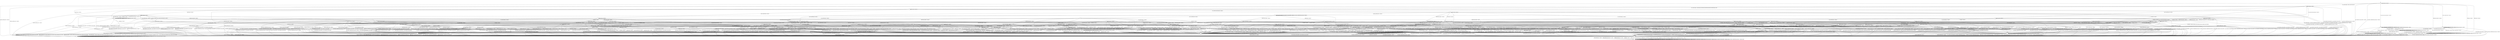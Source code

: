 digraph h13 {
s0 [label="s0"];
s1 [label="s1"];
s2 [label="s2"];
s6 [label="s6"];
s8 [label="s8"];
s25 [label="s25"];
s71 [label="s71"];
s3 [label="s3"];
s4 [label="s4"];
s7 [label="s7"];
s9 [label="s9"];
s10 [label="s10"];
s13 [label="s13"];
s15 [label="s15"];
s85 [label="s85"];
s5 [label="s5"];
s11 [label="s11"];
s16 [label="s16"];
s17 [label="s17"];
s18 [label="s18"];
s26 [label="s26"];
s29 [label="s29"];
s30 [label="s30"];
s57 [label="s57"];
s58 [label="s58"];
s72 [label="s72"];
s12 [label="s12"];
s14 [label="s14"];
s19 [label="s19"];
s21 [label="s21"];
s22 [label="s22"];
s27 [label="s27"];
s31 [label="s31"];
s33 [label="s33"];
s34 [label="s34"];
s35 [label="s35"];
s40 [label="s40"];
s59 [label="s59"];
s61 [label="s61"];
s62 [label="s62"];
s63 [label="s63"];
s73 [label="s73"];
s77 [label="s77"];
s84 [label="s84"];
s86 [label="s86"];
s20 [label="s20"];
s23 [label="s23"];
s24 [label="s24"];
s28 [label="s28"];
s32 [label="s32"];
s36 [label="s36"];
s38 [label="s38"];
s39 [label="s39"];
s41 [label="s41"];
s43 [label="s43"];
s44 [label="s44"];
s48 [label="s48"];
s49 [label="s49"];
s50 [label="s50"];
s60 [label="s60"];
s64 [label="s64"];
s67 [label="s67"];
s74 [label="s74"];
s75 [label="s75"];
s79 [label="s79"];
s80 [label="s80"];
s37 [label="s37"];
s42 [label="s42"];
s45 [label="s45"];
s51 [label="s51"];
s52 [label="s52"];
s53 [label="s53"];
s54 [label="s54"];
s55 [label="s55"];
s56 [label="s56"];
s65 [label="s65"];
s66 [label="s66"];
s70 [label="s70"];
s76 [label="s76"];
s78 [label="s78"];
s82 [label="s82"];
s46 [label="s46"];
s47 [label="s47"];
s68 [label="s68"];
s81 [label="s81"];
s83 [label="s83"];
s69 [label="s69"];
s0 -> s1 [label="RSA_CLIENT_HELLO / HELLO_VERIFY_REQUEST"];
s0 -> s2 [label="RSA_CLIENT_KEY_EXCHANGE / TIMEOUT"];
s0 -> s8 [label="CHANGE_CIPHER_SPEC / TIMEOUT"];
s0 -> s25 [label="FINISHED / TIMEOUT"];
s0 -> s0 [label="APPLICATION / TIMEOUT"];
s0 -> s25 [label="CERTIFICATE / TIMEOUT"];
s0 -> s71 [label="EMPTY_CERTIFICATE / TIMEOUT"];
s0 -> s25 [label="CERTIFICATE_VERIFY / TIMEOUT"];
s0 -> s6 [label="Alert(WARNING,CLOSE_NOTIFY) / TIMEOUT"];
s0 -> s6 [label="Alert(FATAL,UNEXPECTED_MESSAGE) / TIMEOUT"];
s1 -> s3 [label="RSA_CLIENT_HELLO / SERVER_HELLO,CERTIFICATE,CERTIFICATE_REQUEST,SERVER_HELLO_DONE"];
s1 -> s4 [label="RSA_CLIENT_KEY_EXCHANGE / TIMEOUT"];
s1 -> s8 [label="CHANGE_CIPHER_SPEC / TIMEOUT"];
s1 -> s13 [label="FINISHED / TIMEOUT"];
s1 -> s1 [label="APPLICATION / TIMEOUT"];
s1 -> s15 [label="CERTIFICATE / TIMEOUT"];
s1 -> s10 [label="EMPTY_CERTIFICATE / TIMEOUT"];
s1 -> s13 [label="CERTIFICATE_VERIFY / TIMEOUT"];
s1 -> s6 [label="Alert(WARNING,CLOSE_NOTIFY) / Alert(WARNING,CLOSE_NOTIFY)"];
s1 -> s6 [label="Alert(FATAL,UNEXPECTED_MESSAGE) / TIMEOUT"];
s2 -> s2 [label="RSA_CLIENT_HELLO / TIMEOUT"];
s2 -> s25 [label="RSA_CLIENT_KEY_EXCHANGE / TIMEOUT"];
s2 -> s9 [label="CHANGE_CIPHER_SPEC / TIMEOUT"];
s2 -> s2 [label="FINISHED / TIMEOUT"];
s2 -> s2 [label="APPLICATION / TIMEOUT"];
s2 -> s85 [label="CERTIFICATE / TIMEOUT"];
s2 -> s85 [label="EMPTY_CERTIFICATE / TIMEOUT"];
s2 -> s2 [label="CERTIFICATE_VERIFY / TIMEOUT"];
s2 -> s6 [label="Alert(WARNING,CLOSE_NOTIFY) / TIMEOUT"];
s2 -> s6 [label="Alert(FATAL,UNEXPECTED_MESSAGE) / TIMEOUT"];
s6 -> s7 [label="RSA_CLIENT_HELLO / TIMEOUT"];
s6 -> s7 [label="RSA_CLIENT_KEY_EXCHANGE / TIMEOUT"];
s6 -> s7 [label="CHANGE_CIPHER_SPEC / TIMEOUT"];
s6 -> s7 [label="FINISHED / TIMEOUT"];
s6 -> s7 [label="APPLICATION / TIMEOUT"];
s6 -> s7 [label="CERTIFICATE / TIMEOUT"];
s6 -> s7 [label="EMPTY_CERTIFICATE / TIMEOUT"];
s6 -> s7 [label="CERTIFICATE_VERIFY / TIMEOUT"];
s6 -> s7 [label="Alert(WARNING,CLOSE_NOTIFY) / TIMEOUT"];
s6 -> s7 [label="Alert(FATAL,UNEXPECTED_MESSAGE) / TIMEOUT"];
s8 -> s8 [label="RSA_CLIENT_HELLO / TIMEOUT"];
s8 -> s8 [label="RSA_CLIENT_KEY_EXCHANGE / TIMEOUT"];
s8 -> s8 [label="CHANGE_CIPHER_SPEC / TIMEOUT"];
s8 -> s8 [label="FINISHED / TIMEOUT"];
s8 -> s8 [label="APPLICATION / TIMEOUT"];
s8 -> s8 [label="CERTIFICATE / TIMEOUT"];
s8 -> s8 [label="EMPTY_CERTIFICATE / TIMEOUT"];
s8 -> s8 [label="CERTIFICATE_VERIFY / TIMEOUT"];
s8 -> s8 [label="Alert(WARNING,CLOSE_NOTIFY) / TIMEOUT"];
s8 -> s8 [label="Alert(FATAL,UNEXPECTED_MESSAGE) / TIMEOUT"];
s25 -> s25 [label="RSA_CLIENT_HELLO / TIMEOUT"];
s25 -> s25 [label="RSA_CLIENT_KEY_EXCHANGE / TIMEOUT"];
s25 -> s8 [label="CHANGE_CIPHER_SPEC / TIMEOUT"];
s25 -> s25 [label="FINISHED / TIMEOUT"];
s25 -> s25 [label="APPLICATION / TIMEOUT"];
s25 -> s25 [label="CERTIFICATE / TIMEOUT"];
s25 -> s25 [label="EMPTY_CERTIFICATE / TIMEOUT"];
s25 -> s25 [label="CERTIFICATE_VERIFY / TIMEOUT"];
s25 -> s6 [label="Alert(WARNING,CLOSE_NOTIFY) / TIMEOUT"];
s25 -> s6 [label="Alert(FATAL,UNEXPECTED_MESSAGE) / TIMEOUT"];
s71 -> s85 [label="RSA_CLIENT_HELLO / TIMEOUT"];
s71 -> s85 [label="RSA_CLIENT_KEY_EXCHANGE / TIMEOUT"];
s71 -> s9 [label="CHANGE_CIPHER_SPEC / TIMEOUT"];
s71 -> s71 [label="FINISHED / TIMEOUT"];
s71 -> s71 [label="APPLICATION / TIMEOUT"];
s71 -> s25 [label="CERTIFICATE / TIMEOUT"];
s71 -> s25 [label="EMPTY_CERTIFICATE / TIMEOUT"];
s71 -> s71 [label="CERTIFICATE_VERIFY / TIMEOUT"];
s71 -> s6 [label="Alert(WARNING,CLOSE_NOTIFY) / TIMEOUT"];
s71 -> s6 [label="Alert(FATAL,UNEXPECTED_MESSAGE) / TIMEOUT"];
s3 -> s6 [label="RSA_CLIENT_HELLO / Alert(FATAL,UNEXPECTED_MESSAGE)"];
s3 -> s16 [label="RSA_CLIENT_KEY_EXCHANGE / TIMEOUT"];
s3 -> s8 [label="CHANGE_CIPHER_SPEC / TIMEOUT"];
s3 -> s13 [label="FINISHED / TIMEOUT"];
s3 -> s3 [label="APPLICATION / TIMEOUT"];
s3 -> s72 [label="CERTIFICATE / TIMEOUT"];
s3 -> s11 [label="EMPTY_CERTIFICATE / TIMEOUT"];
s3 -> s13 [label="CERTIFICATE_VERIFY / TIMEOUT"];
s3 -> s6 [label="Alert(WARNING,CLOSE_NOTIFY) / Alert(WARNING,CLOSE_NOTIFY)"];
s3 -> s6 [label="Alert(FATAL,UNEXPECTED_MESSAGE) / TIMEOUT"];
s4 -> s17 [label="RSA_CLIENT_HELLO / TIMEOUT"];
s4 -> s13 [label="RSA_CLIENT_KEY_EXCHANGE / TIMEOUT"];
s4 -> s5 [label="CHANGE_CIPHER_SPEC / TIMEOUT"];
s4 -> s29 [label="FINISHED / TIMEOUT"];
s4 -> s4 [label="APPLICATION / TIMEOUT"];
s4 -> s26 [label="CERTIFICATE / TIMEOUT"];
s4 -> s26 [label="EMPTY_CERTIFICATE / TIMEOUT"];
s4 -> s57 [label="CERTIFICATE_VERIFY / TIMEOUT"];
s4 -> s6 [label="Alert(WARNING,CLOSE_NOTIFY) / Alert(WARNING,CLOSE_NOTIFY)"];
s4 -> s6 [label="Alert(FATAL,UNEXPECTED_MESSAGE) / TIMEOUT"];
s7 -> s7 [label="RSA_CLIENT_HELLO / SOCKET_CLOSED"];
s7 -> s7 [label="RSA_CLIENT_KEY_EXCHANGE / SOCKET_CLOSED"];
s7 -> s7 [label="CHANGE_CIPHER_SPEC / SOCKET_CLOSED"];
s7 -> s7 [label="FINISHED / SOCKET_CLOSED"];
s7 -> s7 [label="APPLICATION / SOCKET_CLOSED"];
s7 -> s7 [label="CERTIFICATE / SOCKET_CLOSED"];
s7 -> s7 [label="EMPTY_CERTIFICATE / SOCKET_CLOSED"];
s7 -> s7 [label="CERTIFICATE_VERIFY / SOCKET_CLOSED"];
s7 -> s7 [label="Alert(WARNING,CLOSE_NOTIFY) / SOCKET_CLOSED"];
s7 -> s7 [label="Alert(FATAL,UNEXPECTED_MESSAGE) / SOCKET_CLOSED"];
s9 -> s6 [label="RSA_CLIENT_HELLO / TIMEOUT"];
s9 -> s6 [label="RSA_CLIENT_KEY_EXCHANGE / TIMEOUT"];
s9 -> s8 [label="CHANGE_CIPHER_SPEC / TIMEOUT"];
s9 -> s6 [label="FINISHED / TIMEOUT"];
s9 -> s9 [label="APPLICATION / TIMEOUT"];
s9 -> s6 [label="CERTIFICATE / TIMEOUT"];
s9 -> s6 [label="EMPTY_CERTIFICATE / TIMEOUT"];
s9 -> s6 [label="CERTIFICATE_VERIFY / TIMEOUT"];
s9 -> s9 [label="Alert(WARNING,CLOSE_NOTIFY) / TIMEOUT"];
s9 -> s9 [label="Alert(FATAL,UNEXPECTED_MESSAGE) / TIMEOUT"];
s10 -> s18 [label="RSA_CLIENT_HELLO / TIMEOUT"];
s10 -> s26 [label="RSA_CLIENT_KEY_EXCHANGE / TIMEOUT"];
s10 -> s5 [label="CHANGE_CIPHER_SPEC / TIMEOUT"];
s10 -> s30 [label="FINISHED / TIMEOUT"];
s10 -> s10 [label="APPLICATION / TIMEOUT"];
s10 -> s13 [label="CERTIFICATE / TIMEOUT"];
s10 -> s13 [label="EMPTY_CERTIFICATE / TIMEOUT"];
s10 -> s58 [label="CERTIFICATE_VERIFY / TIMEOUT"];
s10 -> s6 [label="Alert(WARNING,CLOSE_NOTIFY) / Alert(WARNING,CLOSE_NOTIFY)"];
s10 -> s6 [label="Alert(FATAL,UNEXPECTED_MESSAGE) / TIMEOUT"];
s13 -> s13 [label="RSA_CLIENT_HELLO / TIMEOUT"];
s13 -> s13 [label="RSA_CLIENT_KEY_EXCHANGE / TIMEOUT"];
s13 -> s8 [label="CHANGE_CIPHER_SPEC / TIMEOUT"];
s13 -> s13 [label="FINISHED / TIMEOUT"];
s13 -> s13 [label="APPLICATION / TIMEOUT"];
s13 -> s13 [label="CERTIFICATE / TIMEOUT"];
s13 -> s13 [label="EMPTY_CERTIFICATE / TIMEOUT"];
s13 -> s13 [label="CERTIFICATE_VERIFY / TIMEOUT"];
s13 -> s6 [label="Alert(WARNING,CLOSE_NOTIFY) / Alert(WARNING,CLOSE_NOTIFY)"];
s13 -> s6 [label="Alert(FATAL,UNEXPECTED_MESSAGE) / TIMEOUT"];
s15 -> s15 [label="RSA_CLIENT_HELLO / TIMEOUT"];
s15 -> s72 [label="RSA_CLIENT_KEY_EXCHANGE / TIMEOUT"];
s15 -> s8 [label="CHANGE_CIPHER_SPEC / TIMEOUT"];
s15 -> s15 [label="FINISHED / TIMEOUT"];
s15 -> s15 [label="APPLICATION / TIMEOUT"];
s15 -> s13 [label="CERTIFICATE / TIMEOUT"];
s15 -> s13 [label="EMPTY_CERTIFICATE / TIMEOUT"];
s15 -> s58 [label="CERTIFICATE_VERIFY / TIMEOUT"];
s15 -> s6 [label="Alert(WARNING,CLOSE_NOTIFY) / Alert(WARNING,CLOSE_NOTIFY)"];
s15 -> s6 [label="Alert(FATAL,UNEXPECTED_MESSAGE) / TIMEOUT"];
s85 -> s85 [label="RSA_CLIENT_HELLO / TIMEOUT"];
s85 -> s25 [label="RSA_CLIENT_KEY_EXCHANGE / TIMEOUT"];
s85 -> s9 [label="CHANGE_CIPHER_SPEC / TIMEOUT"];
s85 -> s85 [label="FINISHED / TIMEOUT"];
s85 -> s85 [label="APPLICATION / TIMEOUT"];
s85 -> s25 [label="CERTIFICATE / TIMEOUT"];
s85 -> s25 [label="EMPTY_CERTIFICATE / TIMEOUT"];
s85 -> s85 [label="CERTIFICATE_VERIFY / TIMEOUT"];
s85 -> s6 [label="Alert(WARNING,CLOSE_NOTIFY) / TIMEOUT"];
s85 -> s6 [label="Alert(FATAL,UNEXPECTED_MESSAGE) / TIMEOUT"];
s5 -> s6 [label="RSA_CLIENT_HELLO / Alert(FATAL,UNEXPECTED_MESSAGE)"];
s5 -> s6 [label="RSA_CLIENT_KEY_EXCHANGE / Alert(FATAL,UNEXPECTED_MESSAGE)"];
s5 -> s8 [label="CHANGE_CIPHER_SPEC / TIMEOUT"];
s5 -> s6 [label="FINISHED / Alert(FATAL,UNEXPECTED_MESSAGE)"];
s5 -> s5 [label="APPLICATION / TIMEOUT"];
s5 -> s6 [label="CERTIFICATE / Alert(FATAL,UNEXPECTED_MESSAGE)"];
s5 -> s6 [label="EMPTY_CERTIFICATE / Alert(FATAL,UNEXPECTED_MESSAGE)"];
s5 -> s6 [label="CERTIFICATE_VERIFY / Alert(FATAL,UNEXPECTED_MESSAGE)"];
s5 -> s5 [label="Alert(WARNING,CLOSE_NOTIFY) / TIMEOUT"];
s5 -> s5 [label="Alert(FATAL,UNEXPECTED_MESSAGE) / TIMEOUT"];
s11 -> s19 [label="RSA_CLIENT_HELLO / TIMEOUT"];
s11 -> s14 [label="RSA_CLIENT_KEY_EXCHANGE / TIMEOUT"];
s11 -> s12 [label="CHANGE_CIPHER_SPEC / TIMEOUT"];
s11 -> s31 [label="FINISHED / TIMEOUT"];
s11 -> s11 [label="APPLICATION / TIMEOUT"];
s11 -> s13 [label="CERTIFICATE / TIMEOUT"];
s11 -> s13 [label="EMPTY_CERTIFICATE / TIMEOUT"];
s11 -> s59 [label="CERTIFICATE_VERIFY / TIMEOUT"];
s11 -> s6 [label="Alert(WARNING,CLOSE_NOTIFY) / Alert(WARNING,CLOSE_NOTIFY)"];
s11 -> s6 [label="Alert(FATAL,UNEXPECTED_MESSAGE) / TIMEOUT"];
s16 -> s17 [label="RSA_CLIENT_HELLO / TIMEOUT"];
s16 -> s13 [label="RSA_CLIENT_KEY_EXCHANGE / TIMEOUT"];
s16 -> s21 [label="CHANGE_CIPHER_SPEC / TIMEOUT"];
s16 -> s29 [label="FINISHED / TIMEOUT"];
s16 -> s16 [label="APPLICATION / TIMEOUT"];
s16 -> s33 [label="CERTIFICATE / TIMEOUT"];
s16 -> s14 [label="EMPTY_CERTIFICATE / TIMEOUT"];
s16 -> s22 [label="CERTIFICATE_VERIFY / TIMEOUT"];
s16 -> s6 [label="Alert(WARNING,CLOSE_NOTIFY) / Alert(WARNING,CLOSE_NOTIFY)"];
s16 -> s6 [label="Alert(FATAL,UNEXPECTED_MESSAGE) / TIMEOUT"];
s17 -> s13 [label="RSA_CLIENT_HELLO / TIMEOUT"];
s17 -> s13 [label="RSA_CLIENT_KEY_EXCHANGE / TIMEOUT"];
s17 -> s5 [label="CHANGE_CIPHER_SPEC / TIMEOUT"];
s17 -> s34 [label="FINISHED / TIMEOUT"];
s17 -> s17 [label="APPLICATION / TIMEOUT"];
s17 -> s27 [label="CERTIFICATE / TIMEOUT"];
s17 -> s27 [label="EMPTY_CERTIFICATE / TIMEOUT"];
s17 -> s77 [label="CERTIFICATE_VERIFY / TIMEOUT"];
s17 -> s6 [label="Alert(WARNING,CLOSE_NOTIFY) / Alert(WARNING,CLOSE_NOTIFY)"];
s17 -> s6 [label="Alert(FATAL,UNEXPECTED_MESSAGE) / TIMEOUT"];
s18 -> s13 [label="RSA_CLIENT_HELLO / TIMEOUT"];
s18 -> s27 [label="RSA_CLIENT_KEY_EXCHANGE / TIMEOUT"];
s18 -> s5 [label="CHANGE_CIPHER_SPEC / TIMEOUT"];
s18 -> s35 [label="FINISHED / TIMEOUT"];
s18 -> s18 [label="APPLICATION / TIMEOUT"];
s18 -> s13 [label="CERTIFICATE / TIMEOUT"];
s18 -> s13 [label="EMPTY_CERTIFICATE / TIMEOUT"];
s18 -> s73 [label="CERTIFICATE_VERIFY / TIMEOUT"];
s18 -> s6 [label="Alert(WARNING,CLOSE_NOTIFY) / Alert(WARNING,CLOSE_NOTIFY)"];
s18 -> s6 [label="Alert(FATAL,UNEXPECTED_MESSAGE) / TIMEOUT"];
s26 -> s27 [label="RSA_CLIENT_HELLO / TIMEOUT"];
s26 -> s13 [label="RSA_CLIENT_KEY_EXCHANGE / TIMEOUT"];
s26 -> s5 [label="CHANGE_CIPHER_SPEC / TIMEOUT"];
s26 -> s40 [label="FINISHED / TIMEOUT"];
s26 -> s26 [label="APPLICATION / TIMEOUT"];
s26 -> s13 [label="CERTIFICATE / TIMEOUT"];
s26 -> s13 [label="EMPTY_CERTIFICATE / TIMEOUT"];
s26 -> s61 [label="CERTIFICATE_VERIFY / TIMEOUT"];
s26 -> s6 [label="Alert(WARNING,CLOSE_NOTIFY) / Alert(WARNING,CLOSE_NOTIFY)"];
s26 -> s6 [label="Alert(FATAL,UNEXPECTED_MESSAGE) / TIMEOUT"];
s29 -> s34 [label="RSA_CLIENT_HELLO / TIMEOUT"];
s29 -> s13 [label="RSA_CLIENT_KEY_EXCHANGE / TIMEOUT"];
s29 -> s5 [label="CHANGE_CIPHER_SPEC / TIMEOUT"];
s29 -> s13 [label="FINISHED / TIMEOUT"];
s29 -> s29 [label="APPLICATION / TIMEOUT"];
s29 -> s40 [label="CERTIFICATE / TIMEOUT"];
s29 -> s40 [label="EMPTY_CERTIFICATE / TIMEOUT"];
s29 -> s62 [label="CERTIFICATE_VERIFY / TIMEOUT"];
s29 -> s6 [label="Alert(WARNING,CLOSE_NOTIFY) / Alert(WARNING,CLOSE_NOTIFY)"];
s29 -> s6 [label="Alert(FATAL,UNEXPECTED_MESSAGE) / TIMEOUT"];
s30 -> s35 [label="RSA_CLIENT_HELLO / TIMEOUT"];
s30 -> s40 [label="RSA_CLIENT_KEY_EXCHANGE / TIMEOUT"];
s30 -> s5 [label="CHANGE_CIPHER_SPEC / TIMEOUT"];
s30 -> s13 [label="FINISHED / TIMEOUT"];
s30 -> s30 [label="APPLICATION / TIMEOUT"];
s30 -> s13 [label="CERTIFICATE / TIMEOUT"];
s30 -> s13 [label="EMPTY_CERTIFICATE / TIMEOUT"];
s30 -> s63 [label="CERTIFICATE_VERIFY / TIMEOUT"];
s30 -> s6 [label="Alert(WARNING,CLOSE_NOTIFY) / Alert(WARNING,CLOSE_NOTIFY)"];
s30 -> s6 [label="Alert(FATAL,UNEXPECTED_MESSAGE) / TIMEOUT"];
s57 -> s77 [label="RSA_CLIENT_HELLO / TIMEOUT"];
s57 -> s13 [label="RSA_CLIENT_KEY_EXCHANGE / TIMEOUT"];
s57 -> s5 [label="CHANGE_CIPHER_SPEC / TIMEOUT"];
s57 -> s62 [label="FINISHED / TIMEOUT"];
s57 -> s57 [label="APPLICATION / TIMEOUT"];
s57 -> s61 [label="CERTIFICATE / TIMEOUT"];
s57 -> s61 [label="EMPTY_CERTIFICATE / TIMEOUT"];
s57 -> s13 [label="CERTIFICATE_VERIFY / TIMEOUT"];
s57 -> s6 [label="Alert(WARNING,CLOSE_NOTIFY) / Alert(WARNING,CLOSE_NOTIFY)"];
s57 -> s6 [label="Alert(FATAL,UNEXPECTED_MESSAGE) / TIMEOUT"];
s58 -> s73 [label="RSA_CLIENT_HELLO / TIMEOUT"];
s58 -> s61 [label="RSA_CLIENT_KEY_EXCHANGE / TIMEOUT"];
s58 -> s5 [label="CHANGE_CIPHER_SPEC / TIMEOUT"];
s58 -> s63 [label="FINISHED / TIMEOUT"];
s58 -> s58 [label="APPLICATION / TIMEOUT"];
s58 -> s13 [label="CERTIFICATE / TIMEOUT"];
s58 -> s13 [label="EMPTY_CERTIFICATE / TIMEOUT"];
s58 -> s13 [label="CERTIFICATE_VERIFY / TIMEOUT"];
s58 -> s6 [label="Alert(WARNING,CLOSE_NOTIFY) / Alert(WARNING,CLOSE_NOTIFY)"];
s58 -> s6 [label="Alert(FATAL,UNEXPECTED_MESSAGE) / TIMEOUT"];
s72 -> s15 [label="RSA_CLIENT_HELLO / TIMEOUT"];
s72 -> s84 [label="RSA_CLIENT_KEY_EXCHANGE / TIMEOUT"];
s72 -> s8 [label="CHANGE_CIPHER_SPEC / TIMEOUT"];
s72 -> s15 [label="FINISHED / TIMEOUT"];
s72 -> s72 [label="APPLICATION / TIMEOUT"];
s72 -> s13 [label="CERTIFICATE / TIMEOUT"];
s72 -> s13 [label="EMPTY_CERTIFICATE / TIMEOUT"];
s72 -> s86 [label="CERTIFICATE_VERIFY / TIMEOUT"];
s72 -> s6 [label="Alert(WARNING,CLOSE_NOTIFY) / Alert(WARNING,CLOSE_NOTIFY)"];
s72 -> s6 [label="Alert(FATAL,UNEXPECTED_MESSAGE) / TIMEOUT"];
s12 -> s6 [label="RSA_CLIENT_HELLO / Alert(FATAL,BAD_CERTIFICATE)"];
s12 -> s6 [label="RSA_CLIENT_KEY_EXCHANGE / Alert(FATAL,BAD_CERTIFICATE)"];
s12 -> s8 [label="CHANGE_CIPHER_SPEC / TIMEOUT"];
s12 -> s6 [label="FINISHED / Alert(FATAL,BAD_CERTIFICATE)"];
s12 -> s12 [label="APPLICATION / TIMEOUT"];
s12 -> s6 [label="CERTIFICATE / Alert(FATAL,BAD_CERTIFICATE)"];
s12 -> s6 [label="EMPTY_CERTIFICATE / Alert(FATAL,BAD_CERTIFICATE)"];
s12 -> s6 [label="CERTIFICATE_VERIFY / Alert(FATAL,BAD_CERTIFICATE)"];
s12 -> s12 [label="Alert(WARNING,CLOSE_NOTIFY) / TIMEOUT"];
s12 -> s12 [label="Alert(FATAL,UNEXPECTED_MESSAGE) / TIMEOUT"];
s14 -> s20 [label="RSA_CLIENT_HELLO / TIMEOUT"];
s14 -> s13 [label="RSA_CLIENT_KEY_EXCHANGE / TIMEOUT"];
s14 -> s12 [label="CHANGE_CIPHER_SPEC / TIMEOUT"];
s14 -> s32 [label="FINISHED / TIMEOUT"];
s14 -> s14 [label="APPLICATION / TIMEOUT"];
s14 -> s13 [label="CERTIFICATE / TIMEOUT"];
s14 -> s13 [label="EMPTY_CERTIFICATE / TIMEOUT"];
s14 -> s60 [label="CERTIFICATE_VERIFY / TIMEOUT"];
s14 -> s6 [label="Alert(WARNING,CLOSE_NOTIFY) / Alert(WARNING,CLOSE_NOTIFY)"];
s14 -> s6 [label="Alert(FATAL,UNEXPECTED_MESSAGE) / TIMEOUT"];
s19 -> s13 [label="RSA_CLIENT_HELLO / TIMEOUT"];
s19 -> s20 [label="RSA_CLIENT_KEY_EXCHANGE / TIMEOUT"];
s19 -> s12 [label="CHANGE_CIPHER_SPEC / TIMEOUT"];
s19 -> s36 [label="FINISHED / TIMEOUT"];
s19 -> s19 [label="APPLICATION / TIMEOUT"];
s19 -> s13 [label="CERTIFICATE / TIMEOUT"];
s19 -> s13 [label="EMPTY_CERTIFICATE / TIMEOUT"];
s19 -> s74 [label="CERTIFICATE_VERIFY / TIMEOUT"];
s19 -> s6 [label="Alert(WARNING,CLOSE_NOTIFY) / Alert(WARNING,CLOSE_NOTIFY)"];
s19 -> s6 [label="Alert(FATAL,UNEXPECTED_MESSAGE) / TIMEOUT"];
s21 -> s48 [label="RSA_CLIENT_HELLO / TIMEOUT"];
s21 -> s13 [label="RSA_CLIENT_KEY_EXCHANGE / TIMEOUT"];
s21 -> s8 [label="CHANGE_CIPHER_SPEC / TIMEOUT"];
s21 -> s23 [label="FINISHED / CHANGE_CIPHER_SPEC,FINISHED,CHANGE_CIPHER_SPEC,FINISHED"];
s21 -> s21 [label="APPLICATION / TIMEOUT"];
s21 -> s38 [label="CERTIFICATE / TIMEOUT"];
s21 -> s49 [label="EMPTY_CERTIFICATE / TIMEOUT"];
s21 -> s50 [label="CERTIFICATE_VERIFY / TIMEOUT"];
s21 -> s21 [label="Alert(WARNING,CLOSE_NOTIFY) / TIMEOUT"];
s21 -> s21 [label="Alert(FATAL,UNEXPECTED_MESSAGE) / TIMEOUT"];
s22 -> s22 [label="RSA_CLIENT_HELLO / TIMEOUT"];
s22 -> s13 [label="RSA_CLIENT_KEY_EXCHANGE / TIMEOUT"];
s22 -> s24 [label="CHANGE_CIPHER_SPEC / TIMEOUT"];
s22 -> s39 [label="FINISHED / TIMEOUT"];
s22 -> s22 [label="APPLICATION / TIMEOUT"];
s22 -> s28 [label="CERTIFICATE / TIMEOUT"];
s22 -> s28 [label="EMPTY_CERTIFICATE / TIMEOUT"];
s22 -> s13 [label="CERTIFICATE_VERIFY / TIMEOUT"];
s22 -> s6 [label="Alert(WARNING,CLOSE_NOTIFY) / Alert(WARNING,CLOSE_NOTIFY)"];
s22 -> s6 [label="Alert(FATAL,UNEXPECTED_MESSAGE) / TIMEOUT"];
s27 -> s13 [label="RSA_CLIENT_HELLO / TIMEOUT"];
s27 -> s13 [label="RSA_CLIENT_KEY_EXCHANGE / TIMEOUT"];
s27 -> s5 [label="CHANGE_CIPHER_SPEC / TIMEOUT"];
s27 -> s41 [label="FINISHED / TIMEOUT"];
s27 -> s27 [label="APPLICATION / TIMEOUT"];
s27 -> s13 [label="CERTIFICATE / TIMEOUT"];
s27 -> s13 [label="EMPTY_CERTIFICATE / TIMEOUT"];
s27 -> s79 [label="CERTIFICATE_VERIFY / TIMEOUT"];
s27 -> s6 [label="Alert(WARNING,CLOSE_NOTIFY) / Alert(WARNING,CLOSE_NOTIFY)"];
s27 -> s6 [label="Alert(FATAL,UNEXPECTED_MESSAGE) / TIMEOUT"];
s31 -> s36 [label="RSA_CLIENT_HELLO / TIMEOUT"];
s31 -> s32 [label="RSA_CLIENT_KEY_EXCHANGE / TIMEOUT"];
s31 -> s12 [label="CHANGE_CIPHER_SPEC / TIMEOUT"];
s31 -> s13 [label="FINISHED / TIMEOUT"];
s31 -> s31 [label="APPLICATION / TIMEOUT"];
s31 -> s13 [label="CERTIFICATE / TIMEOUT"];
s31 -> s13 [label="EMPTY_CERTIFICATE / TIMEOUT"];
s31 -> s64 [label="CERTIFICATE_VERIFY / TIMEOUT"];
s31 -> s6 [label="Alert(WARNING,CLOSE_NOTIFY) / Alert(WARNING,CLOSE_NOTIFY)"];
s31 -> s6 [label="Alert(FATAL,UNEXPECTED_MESSAGE) / TIMEOUT"];
s33 -> s27 [label="RSA_CLIENT_HELLO / TIMEOUT"];
s33 -> s13 [label="RSA_CLIENT_KEY_EXCHANGE / TIMEOUT"];
s33 -> s43 [label="CHANGE_CIPHER_SPEC / TIMEOUT"];
s33 -> s40 [label="FINISHED / TIMEOUT"];
s33 -> s33 [label="APPLICATION / TIMEOUT"];
s33 -> s13 [label="CERTIFICATE / TIMEOUT"];
s33 -> s13 [label="EMPTY_CERTIFICATE / TIMEOUT"];
s33 -> s44 [label="CERTIFICATE_VERIFY / TIMEOUT"];
s33 -> s6 [label="Alert(WARNING,CLOSE_NOTIFY) / Alert(WARNING,CLOSE_NOTIFY)"];
s33 -> s6 [label="Alert(FATAL,UNEXPECTED_MESSAGE) / TIMEOUT"];
s34 -> s13 [label="RSA_CLIENT_HELLO / TIMEOUT"];
s34 -> s13 [label="RSA_CLIENT_KEY_EXCHANGE / TIMEOUT"];
s34 -> s5 [label="CHANGE_CIPHER_SPEC / TIMEOUT"];
s34 -> s13 [label="FINISHED / TIMEOUT"];
s34 -> s34 [label="APPLICATION / TIMEOUT"];
s34 -> s41 [label="CERTIFICATE / TIMEOUT"];
s34 -> s41 [label="EMPTY_CERTIFICATE / TIMEOUT"];
s34 -> s80 [label="CERTIFICATE_VERIFY / TIMEOUT"];
s34 -> s6 [label="Alert(WARNING,CLOSE_NOTIFY) / Alert(WARNING,CLOSE_NOTIFY)"];
s34 -> s6 [label="Alert(FATAL,UNEXPECTED_MESSAGE) / TIMEOUT"];
s35 -> s13 [label="RSA_CLIENT_HELLO / TIMEOUT"];
s35 -> s41 [label="RSA_CLIENT_KEY_EXCHANGE / TIMEOUT"];
s35 -> s5 [label="CHANGE_CIPHER_SPEC / TIMEOUT"];
s35 -> s13 [label="FINISHED / TIMEOUT"];
s35 -> s35 [label="APPLICATION / TIMEOUT"];
s35 -> s13 [label="CERTIFICATE / TIMEOUT"];
s35 -> s13 [label="EMPTY_CERTIFICATE / TIMEOUT"];
s35 -> s75 [label="CERTIFICATE_VERIFY / TIMEOUT"];
s35 -> s6 [label="Alert(WARNING,CLOSE_NOTIFY) / Alert(WARNING,CLOSE_NOTIFY)"];
s35 -> s6 [label="Alert(FATAL,UNEXPECTED_MESSAGE) / TIMEOUT"];
s40 -> s41 [label="RSA_CLIENT_HELLO / TIMEOUT"];
s40 -> s13 [label="RSA_CLIENT_KEY_EXCHANGE / TIMEOUT"];
s40 -> s5 [label="CHANGE_CIPHER_SPEC / TIMEOUT"];
s40 -> s13 [label="FINISHED / TIMEOUT"];
s40 -> s40 [label="APPLICATION / TIMEOUT"];
s40 -> s13 [label="CERTIFICATE / TIMEOUT"];
s40 -> s13 [label="EMPTY_CERTIFICATE / TIMEOUT"];
s40 -> s67 [label="CERTIFICATE_VERIFY / TIMEOUT"];
s40 -> s6 [label="Alert(WARNING,CLOSE_NOTIFY) / Alert(WARNING,CLOSE_NOTIFY)"];
s40 -> s6 [label="Alert(FATAL,UNEXPECTED_MESSAGE) / TIMEOUT"];
s59 -> s74 [label="RSA_CLIENT_HELLO / TIMEOUT"];
s59 -> s60 [label="RSA_CLIENT_KEY_EXCHANGE / TIMEOUT"];
s59 -> s12 [label="CHANGE_CIPHER_SPEC / TIMEOUT"];
s59 -> s64 [label="FINISHED / TIMEOUT"];
s59 -> s59 [label="APPLICATION / TIMEOUT"];
s59 -> s13 [label="CERTIFICATE / TIMEOUT"];
s59 -> s13 [label="EMPTY_CERTIFICATE / TIMEOUT"];
s59 -> s13 [label="CERTIFICATE_VERIFY / TIMEOUT"];
s59 -> s6 [label="Alert(WARNING,CLOSE_NOTIFY) / Alert(WARNING,CLOSE_NOTIFY)"];
s59 -> s6 [label="Alert(FATAL,UNEXPECTED_MESSAGE) / TIMEOUT"];
s61 -> s79 [label="RSA_CLIENT_HELLO / TIMEOUT"];
s61 -> s13 [label="RSA_CLIENT_KEY_EXCHANGE / TIMEOUT"];
s61 -> s5 [label="CHANGE_CIPHER_SPEC / TIMEOUT"];
s61 -> s67 [label="FINISHED / TIMEOUT"];
s61 -> s61 [label="APPLICATION / TIMEOUT"];
s61 -> s13 [label="CERTIFICATE / TIMEOUT"];
s61 -> s13 [label="EMPTY_CERTIFICATE / TIMEOUT"];
s61 -> s13 [label="CERTIFICATE_VERIFY / TIMEOUT"];
s61 -> s6 [label="Alert(WARNING,CLOSE_NOTIFY) / Alert(WARNING,CLOSE_NOTIFY)"];
s61 -> s6 [label="Alert(FATAL,UNEXPECTED_MESSAGE) / TIMEOUT"];
s62 -> s80 [label="RSA_CLIENT_HELLO / TIMEOUT"];
s62 -> s13 [label="RSA_CLIENT_KEY_EXCHANGE / TIMEOUT"];
s62 -> s5 [label="CHANGE_CIPHER_SPEC / TIMEOUT"];
s62 -> s13 [label="FINISHED / TIMEOUT"];
s62 -> s62 [label="APPLICATION / TIMEOUT"];
s62 -> s67 [label="CERTIFICATE / TIMEOUT"];
s62 -> s67 [label="EMPTY_CERTIFICATE / TIMEOUT"];
s62 -> s13 [label="CERTIFICATE_VERIFY / TIMEOUT"];
s62 -> s6 [label="Alert(WARNING,CLOSE_NOTIFY) / Alert(WARNING,CLOSE_NOTIFY)"];
s62 -> s6 [label="Alert(FATAL,UNEXPECTED_MESSAGE) / TIMEOUT"];
s63 -> s75 [label="RSA_CLIENT_HELLO / TIMEOUT"];
s63 -> s67 [label="RSA_CLIENT_KEY_EXCHANGE / TIMEOUT"];
s63 -> s5 [label="CHANGE_CIPHER_SPEC / TIMEOUT"];
s63 -> s13 [label="FINISHED / TIMEOUT"];
s63 -> s63 [label="APPLICATION / TIMEOUT"];
s63 -> s13 [label="CERTIFICATE / TIMEOUT"];
s63 -> s13 [label="EMPTY_CERTIFICATE / TIMEOUT"];
s63 -> s13 [label="CERTIFICATE_VERIFY / TIMEOUT"];
s63 -> s6 [label="Alert(WARNING,CLOSE_NOTIFY) / Alert(WARNING,CLOSE_NOTIFY)"];
s63 -> s6 [label="Alert(FATAL,UNEXPECTED_MESSAGE) / TIMEOUT"];
s73 -> s13 [label="RSA_CLIENT_HELLO / TIMEOUT"];
s73 -> s79 [label="RSA_CLIENT_KEY_EXCHANGE / TIMEOUT"];
s73 -> s5 [label="CHANGE_CIPHER_SPEC / TIMEOUT"];
s73 -> s75 [label="FINISHED / TIMEOUT"];
s73 -> s73 [label="APPLICATION / TIMEOUT"];
s73 -> s13 [label="CERTIFICATE / TIMEOUT"];
s73 -> s13 [label="EMPTY_CERTIFICATE / TIMEOUT"];
s73 -> s13 [label="CERTIFICATE_VERIFY / TIMEOUT"];
s73 -> s6 [label="Alert(WARNING,CLOSE_NOTIFY) / Alert(WARNING,CLOSE_NOTIFY)"];
s73 -> s6 [label="Alert(FATAL,UNEXPECTED_MESSAGE) / TIMEOUT"];
s77 -> s13 [label="RSA_CLIENT_HELLO / TIMEOUT"];
s77 -> s13 [label="RSA_CLIENT_KEY_EXCHANGE / TIMEOUT"];
s77 -> s5 [label="CHANGE_CIPHER_SPEC / TIMEOUT"];
s77 -> s80 [label="FINISHED / TIMEOUT"];
s77 -> s77 [label="APPLICATION / TIMEOUT"];
s77 -> s79 [label="CERTIFICATE / TIMEOUT"];
s77 -> s79 [label="EMPTY_CERTIFICATE / TIMEOUT"];
s77 -> s13 [label="CERTIFICATE_VERIFY / TIMEOUT"];
s77 -> s6 [label="Alert(WARNING,CLOSE_NOTIFY) / Alert(WARNING,CLOSE_NOTIFY)"];
s77 -> s6 [label="Alert(FATAL,UNEXPECTED_MESSAGE) / TIMEOUT"];
s84 -> s72 [label="RSA_CLIENT_HELLO / TIMEOUT"];
s84 -> s13 [label="RSA_CLIENT_KEY_EXCHANGE / TIMEOUT"];
s84 -> s8 [label="CHANGE_CIPHER_SPEC / TIMEOUT"];
s84 -> s72 [label="FINISHED / TIMEOUT"];
s84 -> s84 [label="APPLICATION / TIMEOUT"];
s84 -> s13 [label="CERTIFICATE / TIMEOUT"];
s84 -> s13 [label="EMPTY_CERTIFICATE / TIMEOUT"];
s84 -> s44 [label="CERTIFICATE_VERIFY / TIMEOUT"];
s84 -> s6 [label="Alert(WARNING,CLOSE_NOTIFY) / Alert(WARNING,CLOSE_NOTIFY)"];
s84 -> s6 [label="Alert(FATAL,UNEXPECTED_MESSAGE) / TIMEOUT"];
s86 -> s73 [label="RSA_CLIENT_HELLO / TIMEOUT"];
s86 -> s44 [label="RSA_CLIENT_KEY_EXCHANGE / TIMEOUT"];
s86 -> s5 [label="CHANGE_CIPHER_SPEC / TIMEOUT"];
s86 -> s63 [label="FINISHED / TIMEOUT"];
s86 -> s86 [label="APPLICATION / TIMEOUT"];
s86 -> s13 [label="CERTIFICATE / TIMEOUT"];
s86 -> s13 [label="EMPTY_CERTIFICATE / TIMEOUT"];
s86 -> s13 [label="CERTIFICATE_VERIFY / TIMEOUT"];
s86 -> s6 [label="Alert(WARNING,CLOSE_NOTIFY) / Alert(WARNING,CLOSE_NOTIFY)"];
s86 -> s6 [label="Alert(FATAL,UNEXPECTED_MESSAGE) / TIMEOUT"];
s20 -> s13 [label="RSA_CLIENT_HELLO / TIMEOUT"];
s20 -> s13 [label="RSA_CLIENT_KEY_EXCHANGE / TIMEOUT"];
s20 -> s12 [label="CHANGE_CIPHER_SPEC / TIMEOUT"];
s20 -> s37 [label="FINISHED / TIMEOUT"];
s20 -> s20 [label="APPLICATION / TIMEOUT"];
s20 -> s13 [label="CERTIFICATE / TIMEOUT"];
s20 -> s13 [label="EMPTY_CERTIFICATE / TIMEOUT"];
s20 -> s78 [label="CERTIFICATE_VERIFY / TIMEOUT"];
s20 -> s6 [label="Alert(WARNING,CLOSE_NOTIFY) / Alert(WARNING,CLOSE_NOTIFY)"];
s20 -> s6 [label="Alert(FATAL,UNEXPECTED_MESSAGE) / TIMEOUT"];
s23 -> s23 [label="RSA_CLIENT_HELLO / TIMEOUT"];
s23 -> s23 [label="RSA_CLIENT_KEY_EXCHANGE / TIMEOUT"];
s23 -> s8 [label="CHANGE_CIPHER_SPEC / TIMEOUT"];
s23 -> s23 [label="FINISHED / TIMEOUT"];
s23 -> s6 [label="APPLICATION / APPLICATION"];
s23 -> s23 [label="CERTIFICATE / TIMEOUT"];
s23 -> s23 [label="EMPTY_CERTIFICATE / TIMEOUT"];
s23 -> s23 [label="CERTIFICATE_VERIFY / TIMEOUT"];
s23 -> s6 [label="Alert(WARNING,CLOSE_NOTIFY) / TIMEOUT"];
s23 -> s6 [label="Alert(FATAL,UNEXPECTED_MESSAGE) / TIMEOUT"];
s24 -> s6 [label="RSA_CLIENT_HELLO / Alert(FATAL,HANDSHAKE_FAILURE)"];
s24 -> s6 [label="RSA_CLIENT_KEY_EXCHANGE / Alert(FATAL,HANDSHAKE_FAILURE)"];
s24 -> s8 [label="CHANGE_CIPHER_SPEC / TIMEOUT"];
s24 -> s6 [label="FINISHED / Alert(FATAL,HANDSHAKE_FAILURE)"];
s24 -> s24 [label="APPLICATION / TIMEOUT"];
s24 -> s6 [label="CERTIFICATE / Alert(FATAL,HANDSHAKE_FAILURE)"];
s24 -> s6 [label="EMPTY_CERTIFICATE / Alert(FATAL,HANDSHAKE_FAILURE)"];
s24 -> s6 [label="CERTIFICATE_VERIFY / Alert(FATAL,HANDSHAKE_FAILURE)"];
s24 -> s24 [label="Alert(WARNING,CLOSE_NOTIFY) / TIMEOUT"];
s24 -> s24 [label="Alert(FATAL,UNEXPECTED_MESSAGE) / TIMEOUT"];
s28 -> s28 [label="RSA_CLIENT_HELLO / TIMEOUT"];
s28 -> s13 [label="RSA_CLIENT_KEY_EXCHANGE / TIMEOUT"];
s28 -> s24 [label="CHANGE_CIPHER_SPEC / TIMEOUT"];
s28 -> s42 [label="FINISHED / TIMEOUT"];
s28 -> s28 [label="APPLICATION / TIMEOUT"];
s28 -> s13 [label="CERTIFICATE / TIMEOUT"];
s28 -> s13 [label="EMPTY_CERTIFICATE / TIMEOUT"];
s28 -> s13 [label="CERTIFICATE_VERIFY / TIMEOUT"];
s28 -> s6 [label="Alert(WARNING,CLOSE_NOTIFY) / Alert(WARNING,CLOSE_NOTIFY)"];
s28 -> s6 [label="Alert(FATAL,UNEXPECTED_MESSAGE) / TIMEOUT"];
s32 -> s37 [label="RSA_CLIENT_HELLO / TIMEOUT"];
s32 -> s13 [label="RSA_CLIENT_KEY_EXCHANGE / TIMEOUT"];
s32 -> s12 [label="CHANGE_CIPHER_SPEC / TIMEOUT"];
s32 -> s13 [label="FINISHED / TIMEOUT"];
s32 -> s32 [label="APPLICATION / TIMEOUT"];
s32 -> s13 [label="CERTIFICATE / TIMEOUT"];
s32 -> s13 [label="EMPTY_CERTIFICATE / TIMEOUT"];
s32 -> s65 [label="CERTIFICATE_VERIFY / TIMEOUT"];
s32 -> s6 [label="Alert(WARNING,CLOSE_NOTIFY) / Alert(WARNING,CLOSE_NOTIFY)"];
s32 -> s6 [label="Alert(FATAL,UNEXPECTED_MESSAGE) / TIMEOUT"];
s36 -> s13 [label="RSA_CLIENT_HELLO / TIMEOUT"];
s36 -> s37 [label="RSA_CLIENT_KEY_EXCHANGE / TIMEOUT"];
s36 -> s12 [label="CHANGE_CIPHER_SPEC / TIMEOUT"];
s36 -> s13 [label="FINISHED / TIMEOUT"];
s36 -> s36 [label="APPLICATION / TIMEOUT"];
s36 -> s13 [label="CERTIFICATE / TIMEOUT"];
s36 -> s13 [label="EMPTY_CERTIFICATE / TIMEOUT"];
s36 -> s76 [label="CERTIFICATE_VERIFY / TIMEOUT"];
s36 -> s6 [label="Alert(WARNING,CLOSE_NOTIFY) / Alert(WARNING,CLOSE_NOTIFY)"];
s36 -> s6 [label="Alert(FATAL,UNEXPECTED_MESSAGE) / TIMEOUT"];
s38 -> s51 [label="RSA_CLIENT_HELLO / TIMEOUT"];
s38 -> s13 [label="RSA_CLIENT_KEY_EXCHANGE / TIMEOUT"];
s38 -> s5 [label="CHANGE_CIPHER_SPEC / TIMEOUT"];
s38 -> s45 [label="FINISHED / TIMEOUT"];
s38 -> s13 [label="APPLICATION / TIMEOUT"];
s38 -> s13 [label="CERTIFICATE / TIMEOUT"];
s38 -> s13 [label="EMPTY_CERTIFICATE / TIMEOUT"];
s38 -> s38 [label="CERTIFICATE_VERIFY / TIMEOUT"];
s38 -> s6 [label="Alert(WARNING,CLOSE_NOTIFY) / Alert(WARNING,CLOSE_NOTIFY)"];
s38 -> s6 [label="Alert(FATAL,UNEXPECTED_MESSAGE) / TIMEOUT"];
s39 -> s66 [label="RSA_CLIENT_HELLO / TIMEOUT"];
s39 -> s13 [label="RSA_CLIENT_KEY_EXCHANGE / TIMEOUT"];
s39 -> s24 [label="CHANGE_CIPHER_SPEC / TIMEOUT"];
s39 -> s13 [label="FINISHED / TIMEOUT"];
s39 -> s39 [label="APPLICATION / TIMEOUT"];
s39 -> s42 [label="CERTIFICATE / TIMEOUT"];
s39 -> s42 [label="EMPTY_CERTIFICATE / TIMEOUT"];
s39 -> s13 [label="CERTIFICATE_VERIFY / TIMEOUT"];
s39 -> s6 [label="Alert(WARNING,CLOSE_NOTIFY) / Alert(WARNING,CLOSE_NOTIFY)"];
s39 -> s6 [label="Alert(FATAL,UNEXPECTED_MESSAGE) / TIMEOUT"];
s41 -> s13 [label="RSA_CLIENT_HELLO / TIMEOUT"];
s41 -> s13 [label="RSA_CLIENT_KEY_EXCHANGE / TIMEOUT"];
s41 -> s5 [label="CHANGE_CIPHER_SPEC / TIMEOUT"];
s41 -> s13 [label="FINISHED / TIMEOUT"];
s41 -> s41 [label="APPLICATION / TIMEOUT"];
s41 -> s13 [label="CERTIFICATE / TIMEOUT"];
s41 -> s13 [label="EMPTY_CERTIFICATE / TIMEOUT"];
s41 -> s82 [label="CERTIFICATE_VERIFY / TIMEOUT"];
s41 -> s6 [label="Alert(WARNING,CLOSE_NOTIFY) / Alert(WARNING,CLOSE_NOTIFY)"];
s41 -> s6 [label="Alert(FATAL,UNEXPECTED_MESSAGE) / TIMEOUT"];
s43 -> s13 [label="RSA_CLIENT_HELLO / TIMEOUT"];
s43 -> s13 [label="RSA_CLIENT_KEY_EXCHANGE / TIMEOUT"];
s43 -> s8 [label="CHANGE_CIPHER_SPEC / TIMEOUT"];
s43 -> s23 [label="FINISHED / CHANGE_CIPHER_SPEC,FINISHED,CHANGE_CIPHER_SPEC,FINISHED"];
s43 -> s43 [label="APPLICATION / TIMEOUT"];
s43 -> s13 [label="CERTIFICATE / TIMEOUT"];
s43 -> s13 [label="EMPTY_CERTIFICATE / TIMEOUT"];
s43 -> s13 [label="CERTIFICATE_VERIFY / TIMEOUT"];
s43 -> s43 [label="Alert(WARNING,CLOSE_NOTIFY) / TIMEOUT"];
s43 -> s43 [label="Alert(FATAL,UNEXPECTED_MESSAGE) / TIMEOUT"];
s44 -> s79 [label="RSA_CLIENT_HELLO / TIMEOUT"];
s44 -> s13 [label="RSA_CLIENT_KEY_EXCHANGE / TIMEOUT"];
s44 -> s43 [label="CHANGE_CIPHER_SPEC / TIMEOUT"];
s44 -> s67 [label="FINISHED / TIMEOUT"];
s44 -> s44 [label="APPLICATION / TIMEOUT"];
s44 -> s13 [label="CERTIFICATE / TIMEOUT"];
s44 -> s13 [label="EMPTY_CERTIFICATE / TIMEOUT"];
s44 -> s13 [label="CERTIFICATE_VERIFY / TIMEOUT"];
s44 -> s6 [label="Alert(WARNING,CLOSE_NOTIFY) / Alert(WARNING,CLOSE_NOTIFY)"];
s44 -> s6 [label="Alert(FATAL,UNEXPECTED_MESSAGE) / TIMEOUT"];
s48 -> s13 [label="RSA_CLIENT_HELLO / TIMEOUT"];
s48 -> s13 [label="RSA_CLIENT_KEY_EXCHANGE / TIMEOUT"];
s48 -> s5 [label="CHANGE_CIPHER_SPEC / TIMEOUT"];
s48 -> s52 [label="FINISHED / TIMEOUT"];
s48 -> s13 [label="APPLICATION / TIMEOUT"];
s48 -> s51 [label="CERTIFICATE / TIMEOUT"];
s48 -> s51 [label="EMPTY_CERTIFICATE / TIMEOUT"];
s48 -> s48 [label="CERTIFICATE_VERIFY / TIMEOUT"];
s48 -> s6 [label="Alert(WARNING,CLOSE_NOTIFY) / Alert(WARNING,CLOSE_NOTIFY)"];
s48 -> s6 [label="Alert(FATAL,UNEXPECTED_MESSAGE) / TIMEOUT"];
s49 -> s53 [label="RSA_CLIENT_HELLO / TIMEOUT"];
s49 -> s13 [label="RSA_CLIENT_KEY_EXCHANGE / TIMEOUT"];
s49 -> s12 [label="CHANGE_CIPHER_SPEC / TIMEOUT"];
s49 -> s54 [label="FINISHED / TIMEOUT"];
s49 -> s13 [label="APPLICATION / TIMEOUT"];
s49 -> s13 [label="CERTIFICATE / TIMEOUT"];
s49 -> s13 [label="EMPTY_CERTIFICATE / TIMEOUT"];
s49 -> s70 [label="CERTIFICATE_VERIFY / TIMEOUT"];
s49 -> s6 [label="Alert(WARNING,CLOSE_NOTIFY) / Alert(WARNING,CLOSE_NOTIFY)"];
s49 -> s6 [label="Alert(FATAL,UNEXPECTED_MESSAGE) / TIMEOUT"];
s50 -> s50 [label="RSA_CLIENT_HELLO / TIMEOUT"];
s50 -> s13 [label="RSA_CLIENT_KEY_EXCHANGE / TIMEOUT"];
s50 -> s24 [label="CHANGE_CIPHER_SPEC / TIMEOUT"];
s50 -> s55 [label="FINISHED / TIMEOUT"];
s50 -> s13 [label="APPLICATION / TIMEOUT"];
s50 -> s56 [label="CERTIFICATE / TIMEOUT"];
s50 -> s56 [label="EMPTY_CERTIFICATE / TIMEOUT"];
s50 -> s13 [label="CERTIFICATE_VERIFY / TIMEOUT"];
s50 -> s6 [label="Alert(WARNING,CLOSE_NOTIFY) / Alert(WARNING,CLOSE_NOTIFY)"];
s50 -> s6 [label="Alert(FATAL,UNEXPECTED_MESSAGE) / TIMEOUT"];
s60 -> s78 [label="RSA_CLIENT_HELLO / TIMEOUT"];
s60 -> s13 [label="RSA_CLIENT_KEY_EXCHANGE / TIMEOUT"];
s60 -> s12 [label="CHANGE_CIPHER_SPEC / TIMEOUT"];
s60 -> s65 [label="FINISHED / TIMEOUT"];
s60 -> s60 [label="APPLICATION / TIMEOUT"];
s60 -> s13 [label="CERTIFICATE / TIMEOUT"];
s60 -> s13 [label="EMPTY_CERTIFICATE / TIMEOUT"];
s60 -> s13 [label="CERTIFICATE_VERIFY / TIMEOUT"];
s60 -> s6 [label="Alert(WARNING,CLOSE_NOTIFY) / Alert(WARNING,CLOSE_NOTIFY)"];
s60 -> s6 [label="Alert(FATAL,UNEXPECTED_MESSAGE) / TIMEOUT"];
s64 -> s76 [label="RSA_CLIENT_HELLO / TIMEOUT"];
s64 -> s65 [label="RSA_CLIENT_KEY_EXCHANGE / TIMEOUT"];
s64 -> s12 [label="CHANGE_CIPHER_SPEC / TIMEOUT"];
s64 -> s13 [label="FINISHED / TIMEOUT"];
s64 -> s64 [label="APPLICATION / TIMEOUT"];
s64 -> s13 [label="CERTIFICATE / TIMEOUT"];
s64 -> s13 [label="EMPTY_CERTIFICATE / TIMEOUT"];
s64 -> s13 [label="CERTIFICATE_VERIFY / TIMEOUT"];
s64 -> s6 [label="Alert(WARNING,CLOSE_NOTIFY) / Alert(WARNING,CLOSE_NOTIFY)"];
s64 -> s6 [label="Alert(FATAL,UNEXPECTED_MESSAGE) / TIMEOUT"];
s67 -> s82 [label="RSA_CLIENT_HELLO / TIMEOUT"];
s67 -> s13 [label="RSA_CLIENT_KEY_EXCHANGE / TIMEOUT"];
s67 -> s5 [label="CHANGE_CIPHER_SPEC / TIMEOUT"];
s67 -> s13 [label="FINISHED / TIMEOUT"];
s67 -> s67 [label="APPLICATION / TIMEOUT"];
s67 -> s13 [label="CERTIFICATE / TIMEOUT"];
s67 -> s13 [label="EMPTY_CERTIFICATE / TIMEOUT"];
s67 -> s13 [label="CERTIFICATE_VERIFY / TIMEOUT"];
s67 -> s6 [label="Alert(WARNING,CLOSE_NOTIFY) / Alert(WARNING,CLOSE_NOTIFY)"];
s67 -> s6 [label="Alert(FATAL,UNEXPECTED_MESSAGE) / TIMEOUT"];
s74 -> s13 [label="RSA_CLIENT_HELLO / TIMEOUT"];
s74 -> s78 [label="RSA_CLIENT_KEY_EXCHANGE / TIMEOUT"];
s74 -> s12 [label="CHANGE_CIPHER_SPEC / TIMEOUT"];
s74 -> s76 [label="FINISHED / TIMEOUT"];
s74 -> s74 [label="APPLICATION / TIMEOUT"];
s74 -> s13 [label="CERTIFICATE / TIMEOUT"];
s74 -> s13 [label="EMPTY_CERTIFICATE / TIMEOUT"];
s74 -> s13 [label="CERTIFICATE_VERIFY / TIMEOUT"];
s74 -> s6 [label="Alert(WARNING,CLOSE_NOTIFY) / Alert(WARNING,CLOSE_NOTIFY)"];
s74 -> s6 [label="Alert(FATAL,UNEXPECTED_MESSAGE) / TIMEOUT"];
s75 -> s13 [label="RSA_CLIENT_HELLO / TIMEOUT"];
s75 -> s82 [label="RSA_CLIENT_KEY_EXCHANGE / TIMEOUT"];
s75 -> s5 [label="CHANGE_CIPHER_SPEC / TIMEOUT"];
s75 -> s13 [label="FINISHED / TIMEOUT"];
s75 -> s75 [label="APPLICATION / TIMEOUT"];
s75 -> s13 [label="CERTIFICATE / TIMEOUT"];
s75 -> s13 [label="EMPTY_CERTIFICATE / TIMEOUT"];
s75 -> s13 [label="CERTIFICATE_VERIFY / TIMEOUT"];
s75 -> s6 [label="Alert(WARNING,CLOSE_NOTIFY) / Alert(WARNING,CLOSE_NOTIFY)"];
s75 -> s6 [label="Alert(FATAL,UNEXPECTED_MESSAGE) / TIMEOUT"];
s79 -> s13 [label="RSA_CLIENT_HELLO / TIMEOUT"];
s79 -> s13 [label="RSA_CLIENT_KEY_EXCHANGE / TIMEOUT"];
s79 -> s5 [label="CHANGE_CIPHER_SPEC / TIMEOUT"];
s79 -> s82 [label="FINISHED / TIMEOUT"];
s79 -> s79 [label="APPLICATION / TIMEOUT"];
s79 -> s13 [label="CERTIFICATE / TIMEOUT"];
s79 -> s13 [label="EMPTY_CERTIFICATE / TIMEOUT"];
s79 -> s13 [label="CERTIFICATE_VERIFY / TIMEOUT"];
s79 -> s6 [label="Alert(WARNING,CLOSE_NOTIFY) / Alert(WARNING,CLOSE_NOTIFY)"];
s79 -> s6 [label="Alert(FATAL,UNEXPECTED_MESSAGE) / TIMEOUT"];
s80 -> s13 [label="RSA_CLIENT_HELLO / TIMEOUT"];
s80 -> s13 [label="RSA_CLIENT_KEY_EXCHANGE / TIMEOUT"];
s80 -> s5 [label="CHANGE_CIPHER_SPEC / TIMEOUT"];
s80 -> s13 [label="FINISHED / TIMEOUT"];
s80 -> s80 [label="APPLICATION / TIMEOUT"];
s80 -> s82 [label="CERTIFICATE / TIMEOUT"];
s80 -> s82 [label="EMPTY_CERTIFICATE / TIMEOUT"];
s80 -> s13 [label="CERTIFICATE_VERIFY / TIMEOUT"];
s80 -> s6 [label="Alert(WARNING,CLOSE_NOTIFY) / Alert(WARNING,CLOSE_NOTIFY)"];
s80 -> s6 [label="Alert(FATAL,UNEXPECTED_MESSAGE) / TIMEOUT"];
s37 -> s13 [label="RSA_CLIENT_HELLO / TIMEOUT"];
s37 -> s13 [label="RSA_CLIENT_KEY_EXCHANGE / TIMEOUT"];
s37 -> s12 [label="CHANGE_CIPHER_SPEC / TIMEOUT"];
s37 -> s13 [label="FINISHED / TIMEOUT"];
s37 -> s37 [label="APPLICATION / TIMEOUT"];
s37 -> s13 [label="CERTIFICATE / TIMEOUT"];
s37 -> s13 [label="EMPTY_CERTIFICATE / TIMEOUT"];
s37 -> s81 [label="CERTIFICATE_VERIFY / TIMEOUT"];
s37 -> s6 [label="Alert(WARNING,CLOSE_NOTIFY) / Alert(WARNING,CLOSE_NOTIFY)"];
s37 -> s6 [label="Alert(FATAL,UNEXPECTED_MESSAGE) / TIMEOUT"];
s42 -> s68 [label="RSA_CLIENT_HELLO / TIMEOUT"];
s42 -> s13 [label="RSA_CLIENT_KEY_EXCHANGE / TIMEOUT"];
s42 -> s24 [label="CHANGE_CIPHER_SPEC / TIMEOUT"];
s42 -> s13 [label="FINISHED / TIMEOUT"];
s42 -> s42 [label="APPLICATION / TIMEOUT"];
s42 -> s13 [label="CERTIFICATE / TIMEOUT"];
s42 -> s13 [label="EMPTY_CERTIFICATE / TIMEOUT"];
s42 -> s13 [label="CERTIFICATE_VERIFY / TIMEOUT"];
s42 -> s6 [label="Alert(WARNING,CLOSE_NOTIFY) / Alert(WARNING,CLOSE_NOTIFY)"];
s42 -> s6 [label="Alert(FATAL,UNEXPECTED_MESSAGE) / TIMEOUT"];
s45 -> s45 [label="RSA_CLIENT_HELLO / TIMEOUT"];
s45 -> s13 [label="RSA_CLIENT_KEY_EXCHANGE / TIMEOUT"];
s45 -> s46 [label="CHANGE_CIPHER_SPEC / TIMEOUT"];
s45 -> s13 [label="FINISHED / TIMEOUT"];
s45 -> s13 [label="APPLICATION / TIMEOUT"];
s45 -> s13 [label="CERTIFICATE / TIMEOUT"];
s45 -> s13 [label="EMPTY_CERTIFICATE / TIMEOUT"];
s45 -> s47 [label="CERTIFICATE_VERIFY / TIMEOUT"];
s45 -> s6 [label="Alert(WARNING,CLOSE_NOTIFY) / Alert(WARNING,CLOSE_NOTIFY)"];
s45 -> s6 [label="Alert(FATAL,UNEXPECTED_MESSAGE) / TIMEOUT"];
s51 -> s13 [label="RSA_CLIENT_HELLO / TIMEOUT"];
s51 -> s13 [label="RSA_CLIENT_KEY_EXCHANGE / TIMEOUT"];
s51 -> s5 [label="CHANGE_CIPHER_SPEC / TIMEOUT"];
s51 -> s41 [label="FINISHED / TIMEOUT"];
s51 -> s13 [label="APPLICATION / TIMEOUT"];
s51 -> s13 [label="CERTIFICATE / TIMEOUT"];
s51 -> s13 [label="EMPTY_CERTIFICATE / TIMEOUT"];
s51 -> s83 [label="CERTIFICATE_VERIFY / TIMEOUT"];
s51 -> s6 [label="Alert(WARNING,CLOSE_NOTIFY) / Alert(WARNING,CLOSE_NOTIFY)"];
s51 -> s6 [label="Alert(FATAL,UNEXPECTED_MESSAGE) / TIMEOUT"];
s52 -> s13 [label="RSA_CLIENT_HELLO / TIMEOUT"];
s52 -> s13 [label="RSA_CLIENT_KEY_EXCHANGE / TIMEOUT"];
s52 -> s5 [label="CHANGE_CIPHER_SPEC / TIMEOUT"];
s52 -> s13 [label="FINISHED / TIMEOUT"];
s52 -> s13 [label="APPLICATION / TIMEOUT"];
s52 -> s41 [label="CERTIFICATE / TIMEOUT"];
s52 -> s41 [label="EMPTY_CERTIFICATE / TIMEOUT"];
s52 -> s52 [label="CERTIFICATE_VERIFY / TIMEOUT"];
s52 -> s6 [label="Alert(WARNING,CLOSE_NOTIFY) / Alert(WARNING,CLOSE_NOTIFY)"];
s52 -> s6 [label="Alert(FATAL,UNEXPECTED_MESSAGE) / TIMEOUT"];
s53 -> s13 [label="RSA_CLIENT_HELLO / TIMEOUT"];
s53 -> s13 [label="RSA_CLIENT_KEY_EXCHANGE / TIMEOUT"];
s53 -> s12 [label="CHANGE_CIPHER_SPEC / TIMEOUT"];
s53 -> s54 [label="FINISHED / TIMEOUT"];
s53 -> s13 [label="APPLICATION / TIMEOUT"];
s53 -> s13 [label="CERTIFICATE / TIMEOUT"];
s53 -> s13 [label="EMPTY_CERTIFICATE / TIMEOUT"];
s53 -> s78 [label="CERTIFICATE_VERIFY / TIMEOUT"];
s53 -> s6 [label="Alert(WARNING,CLOSE_NOTIFY) / Alert(WARNING,CLOSE_NOTIFY)"];
s53 -> s6 [label="Alert(FATAL,UNEXPECTED_MESSAGE) / TIMEOUT"];
s54 -> s54 [label="RSA_CLIENT_HELLO / TIMEOUT"];
s54 -> s13 [label="RSA_CLIENT_KEY_EXCHANGE / TIMEOUT"];
s54 -> s12 [label="CHANGE_CIPHER_SPEC / TIMEOUT"];
s54 -> s13 [label="FINISHED / TIMEOUT"];
s54 -> s13 [label="APPLICATION / TIMEOUT"];
s54 -> s13 [label="CERTIFICATE / TIMEOUT"];
s54 -> s13 [label="EMPTY_CERTIFICATE / TIMEOUT"];
s54 -> s65 [label="CERTIFICATE_VERIFY / TIMEOUT"];
s54 -> s6 [label="Alert(WARNING,CLOSE_NOTIFY) / Alert(WARNING,CLOSE_NOTIFY)"];
s54 -> s6 [label="Alert(FATAL,UNEXPECTED_MESSAGE) / TIMEOUT"];
s55 -> s66 [label="RSA_CLIENT_HELLO / TIMEOUT"];
s55 -> s13 [label="RSA_CLIENT_KEY_EXCHANGE / TIMEOUT"];
s55 -> s24 [label="CHANGE_CIPHER_SPEC / TIMEOUT"];
s55 -> s13 [label="FINISHED / TIMEOUT"];
s55 -> s13 [label="APPLICATION / TIMEOUT"];
s55 -> s42 [label="CERTIFICATE / TIMEOUT"];
s55 -> s42 [label="EMPTY_CERTIFICATE / TIMEOUT"];
s55 -> s13 [label="CERTIFICATE_VERIFY / TIMEOUT"];
s55 -> s6 [label="Alert(WARNING,CLOSE_NOTIFY) / Alert(WARNING,CLOSE_NOTIFY)"];
s55 -> s6 [label="Alert(FATAL,UNEXPECTED_MESSAGE) / TIMEOUT"];
s56 -> s56 [label="RSA_CLIENT_HELLO / TIMEOUT"];
s56 -> s13 [label="RSA_CLIENT_KEY_EXCHANGE / TIMEOUT"];
s56 -> s24 [label="CHANGE_CIPHER_SPEC / TIMEOUT"];
s56 -> s42 [label="FINISHED / TIMEOUT"];
s56 -> s13 [label="APPLICATION / TIMEOUT"];
s56 -> s13 [label="CERTIFICATE / TIMEOUT"];
s56 -> s13 [label="EMPTY_CERTIFICATE / TIMEOUT"];
s56 -> s13 [label="CERTIFICATE_VERIFY / TIMEOUT"];
s56 -> s6 [label="Alert(WARNING,CLOSE_NOTIFY) / Alert(WARNING,CLOSE_NOTIFY)"];
s56 -> s6 [label="Alert(FATAL,UNEXPECTED_MESSAGE) / TIMEOUT"];
s65 -> s81 [label="RSA_CLIENT_HELLO / TIMEOUT"];
s65 -> s13 [label="RSA_CLIENT_KEY_EXCHANGE / TIMEOUT"];
s65 -> s12 [label="CHANGE_CIPHER_SPEC / TIMEOUT"];
s65 -> s13 [label="FINISHED / TIMEOUT"];
s65 -> s65 [label="APPLICATION / TIMEOUT"];
s65 -> s13 [label="CERTIFICATE / TIMEOUT"];
s65 -> s13 [label="EMPTY_CERTIFICATE / TIMEOUT"];
s65 -> s13 [label="CERTIFICATE_VERIFY / TIMEOUT"];
s65 -> s6 [label="Alert(WARNING,CLOSE_NOTIFY) / Alert(WARNING,CLOSE_NOTIFY)"];
s65 -> s6 [label="Alert(FATAL,UNEXPECTED_MESSAGE) / TIMEOUT"];
s66 -> s13 [label="RSA_CLIENT_HELLO / TIMEOUT"];
s66 -> s13 [label="RSA_CLIENT_KEY_EXCHANGE / TIMEOUT"];
s66 -> s24 [label="CHANGE_CIPHER_SPEC / TIMEOUT"];
s66 -> s13 [label="FINISHED / TIMEOUT"];
s66 -> s66 [label="APPLICATION / TIMEOUT"];
s66 -> s68 [label="CERTIFICATE / TIMEOUT"];
s66 -> s68 [label="EMPTY_CERTIFICATE / TIMEOUT"];
s66 -> s13 [label="CERTIFICATE_VERIFY / TIMEOUT"];
s66 -> s6 [label="Alert(WARNING,CLOSE_NOTIFY) / Alert(WARNING,CLOSE_NOTIFY)"];
s66 -> s6 [label="Alert(FATAL,UNEXPECTED_MESSAGE) / TIMEOUT"];
s70 -> s78 [label="RSA_CLIENT_HELLO / TIMEOUT"];
s70 -> s13 [label="RSA_CLIENT_KEY_EXCHANGE / TIMEOUT"];
s70 -> s12 [label="CHANGE_CIPHER_SPEC / TIMEOUT"];
s70 -> s65 [label="FINISHED / TIMEOUT"];
s70 -> s13 [label="APPLICATION / TIMEOUT"];
s70 -> s13 [label="CERTIFICATE / TIMEOUT"];
s70 -> s13 [label="EMPTY_CERTIFICATE / TIMEOUT"];
s70 -> s13 [label="CERTIFICATE_VERIFY / TIMEOUT"];
s70 -> s6 [label="Alert(WARNING,CLOSE_NOTIFY) / Alert(WARNING,CLOSE_NOTIFY)"];
s70 -> s6 [label="Alert(FATAL,UNEXPECTED_MESSAGE) / TIMEOUT"];
s76 -> s13 [label="RSA_CLIENT_HELLO / TIMEOUT"];
s76 -> s81 [label="RSA_CLIENT_KEY_EXCHANGE / TIMEOUT"];
s76 -> s12 [label="CHANGE_CIPHER_SPEC / TIMEOUT"];
s76 -> s13 [label="FINISHED / TIMEOUT"];
s76 -> s76 [label="APPLICATION / TIMEOUT"];
s76 -> s13 [label="CERTIFICATE / TIMEOUT"];
s76 -> s13 [label="EMPTY_CERTIFICATE / TIMEOUT"];
s76 -> s13 [label="CERTIFICATE_VERIFY / TIMEOUT"];
s76 -> s6 [label="Alert(WARNING,CLOSE_NOTIFY) / Alert(WARNING,CLOSE_NOTIFY)"];
s76 -> s6 [label="Alert(FATAL,UNEXPECTED_MESSAGE) / TIMEOUT"];
s78 -> s13 [label="RSA_CLIENT_HELLO / TIMEOUT"];
s78 -> s13 [label="RSA_CLIENT_KEY_EXCHANGE / TIMEOUT"];
s78 -> s12 [label="CHANGE_CIPHER_SPEC / TIMEOUT"];
s78 -> s81 [label="FINISHED / TIMEOUT"];
s78 -> s78 [label="APPLICATION / TIMEOUT"];
s78 -> s13 [label="CERTIFICATE / TIMEOUT"];
s78 -> s13 [label="EMPTY_CERTIFICATE / TIMEOUT"];
s78 -> s13 [label="CERTIFICATE_VERIFY / TIMEOUT"];
s78 -> s6 [label="Alert(WARNING,CLOSE_NOTIFY) / Alert(WARNING,CLOSE_NOTIFY)"];
s78 -> s6 [label="Alert(FATAL,UNEXPECTED_MESSAGE) / TIMEOUT"];
s82 -> s13 [label="RSA_CLIENT_HELLO / TIMEOUT"];
s82 -> s13 [label="RSA_CLIENT_KEY_EXCHANGE / TIMEOUT"];
s82 -> s5 [label="CHANGE_CIPHER_SPEC / TIMEOUT"];
s82 -> s13 [label="FINISHED / TIMEOUT"];
s82 -> s82 [label="APPLICATION / TIMEOUT"];
s82 -> s13 [label="CERTIFICATE / TIMEOUT"];
s82 -> s13 [label="EMPTY_CERTIFICATE / TIMEOUT"];
s82 -> s13 [label="CERTIFICATE_VERIFY / TIMEOUT"];
s82 -> s6 [label="Alert(WARNING,CLOSE_NOTIFY) / Alert(WARNING,CLOSE_NOTIFY)"];
s82 -> s6 [label="Alert(FATAL,UNEXPECTED_MESSAGE) / TIMEOUT"];
s46 -> s8 [label="RSA_CLIENT_HELLO / CHANGE_CIPHER_SPEC,FINISHED,CHANGE_CIPHER_SPEC,FINISHED"];
s46 -> s8 [label="RSA_CLIENT_KEY_EXCHANGE / CHANGE_CIPHER_SPEC,UNKNOWN_MESSAGE,CHANGE_CIPHER_SPEC,UNKNOWN_MESSAGE"];
s46 -> s8 [label="CHANGE_CIPHER_SPEC / TIMEOUT"];
s46 -> s8 [label="FINISHED / CHANGE_CIPHER_SPEC,FINISHED,CHANGE_CIPHER_SPEC,FINISHED"];
s46 -> s46 [label="APPLICATION / TIMEOUT"];
s46 -> s8 [label="CERTIFICATE / CHANGE_CIPHER_SPEC,FINISHED,CHANGE_CIPHER_SPEC,FINISHED"];
s46 -> s8 [label="EMPTY_CERTIFICATE / CHANGE_CIPHER_SPEC,FINISHED,CHANGE_CIPHER_SPEC,FINISHED"];
s46 -> s8 [label="CERTIFICATE_VERIFY / CHANGE_CIPHER_SPEC,FINISHED,CHANGE_CIPHER_SPEC,FINISHED"];
s46 -> s46 [label="Alert(WARNING,CLOSE_NOTIFY) / TIMEOUT"];
s46 -> s46 [label="Alert(FATAL,UNEXPECTED_MESSAGE) / TIMEOUT"];
s47 -> s69 [label="RSA_CLIENT_HELLO / TIMEOUT"];
s47 -> s13 [label="RSA_CLIENT_KEY_EXCHANGE / TIMEOUT"];
s47 -> s46 [label="CHANGE_CIPHER_SPEC / TIMEOUT"];
s47 -> s13 [label="FINISHED / TIMEOUT"];
s47 -> s13 [label="APPLICATION / TIMEOUT"];
s47 -> s13 [label="CERTIFICATE / TIMEOUT"];
s47 -> s13 [label="EMPTY_CERTIFICATE / TIMEOUT"];
s47 -> s13 [label="CERTIFICATE_VERIFY / TIMEOUT"];
s47 -> s6 [label="Alert(WARNING,CLOSE_NOTIFY) / Alert(WARNING,CLOSE_NOTIFY)"];
s47 -> s6 [label="Alert(FATAL,UNEXPECTED_MESSAGE) / TIMEOUT"];
s68 -> s13 [label="RSA_CLIENT_HELLO / TIMEOUT"];
s68 -> s13 [label="RSA_CLIENT_KEY_EXCHANGE / TIMEOUT"];
s68 -> s24 [label="CHANGE_CIPHER_SPEC / TIMEOUT"];
s68 -> s13 [label="FINISHED / TIMEOUT"];
s68 -> s68 [label="APPLICATION / TIMEOUT"];
s68 -> s13 [label="CERTIFICATE / TIMEOUT"];
s68 -> s13 [label="EMPTY_CERTIFICATE / TIMEOUT"];
s68 -> s13 [label="CERTIFICATE_VERIFY / TIMEOUT"];
s68 -> s6 [label="Alert(WARNING,CLOSE_NOTIFY) / Alert(WARNING,CLOSE_NOTIFY)"];
s68 -> s6 [label="Alert(FATAL,UNEXPECTED_MESSAGE) / TIMEOUT"];
s81 -> s13 [label="RSA_CLIENT_HELLO / TIMEOUT"];
s81 -> s13 [label="RSA_CLIENT_KEY_EXCHANGE / TIMEOUT"];
s81 -> s12 [label="CHANGE_CIPHER_SPEC / TIMEOUT"];
s81 -> s13 [label="FINISHED / TIMEOUT"];
s81 -> s81 [label="APPLICATION / TIMEOUT"];
s81 -> s13 [label="CERTIFICATE / TIMEOUT"];
s81 -> s13 [label="EMPTY_CERTIFICATE / TIMEOUT"];
s81 -> s13 [label="CERTIFICATE_VERIFY / TIMEOUT"];
s81 -> s6 [label="Alert(WARNING,CLOSE_NOTIFY) / Alert(WARNING,CLOSE_NOTIFY)"];
s81 -> s6 [label="Alert(FATAL,UNEXPECTED_MESSAGE) / TIMEOUT"];
s83 -> s13 [label="RSA_CLIENT_HELLO / TIMEOUT"];
s83 -> s13 [label="RSA_CLIENT_KEY_EXCHANGE / TIMEOUT"];
s83 -> s5 [label="CHANGE_CIPHER_SPEC / TIMEOUT"];
s83 -> s82 [label="FINISHED / TIMEOUT"];
s83 -> s13 [label="APPLICATION / TIMEOUT"];
s83 -> s13 [label="CERTIFICATE / TIMEOUT"];
s83 -> s13 [label="EMPTY_CERTIFICATE / TIMEOUT"];
s83 -> s13 [label="CERTIFICATE_VERIFY / TIMEOUT"];
s83 -> s6 [label="Alert(WARNING,CLOSE_NOTIFY) / Alert(WARNING,CLOSE_NOTIFY)"];
s83 -> s6 [label="Alert(FATAL,UNEXPECTED_MESSAGE) / TIMEOUT"];
s69 -> s13 [label="RSA_CLIENT_HELLO / TIMEOUT"];
s69 -> s13 [label="RSA_CLIENT_KEY_EXCHANGE / TIMEOUT"];
s69 -> s46 [label="CHANGE_CIPHER_SPEC / TIMEOUT"];
s69 -> s13 [label="FINISHED / TIMEOUT"];
s69 -> s13 [label="APPLICATION / TIMEOUT"];
s69 -> s13 [label="CERTIFICATE / TIMEOUT"];
s69 -> s13 [label="EMPTY_CERTIFICATE / TIMEOUT"];
s69 -> s13 [label="CERTIFICATE_VERIFY / TIMEOUT"];
s69 -> s6 [label="Alert(WARNING,CLOSE_NOTIFY) / Alert(WARNING,CLOSE_NOTIFY)"];
s69 -> s6 [label="Alert(FATAL,UNEXPECTED_MESSAGE) / TIMEOUT"];
__start0 [shape=none, label=""];
__start0 -> s0 [label=""];
}
